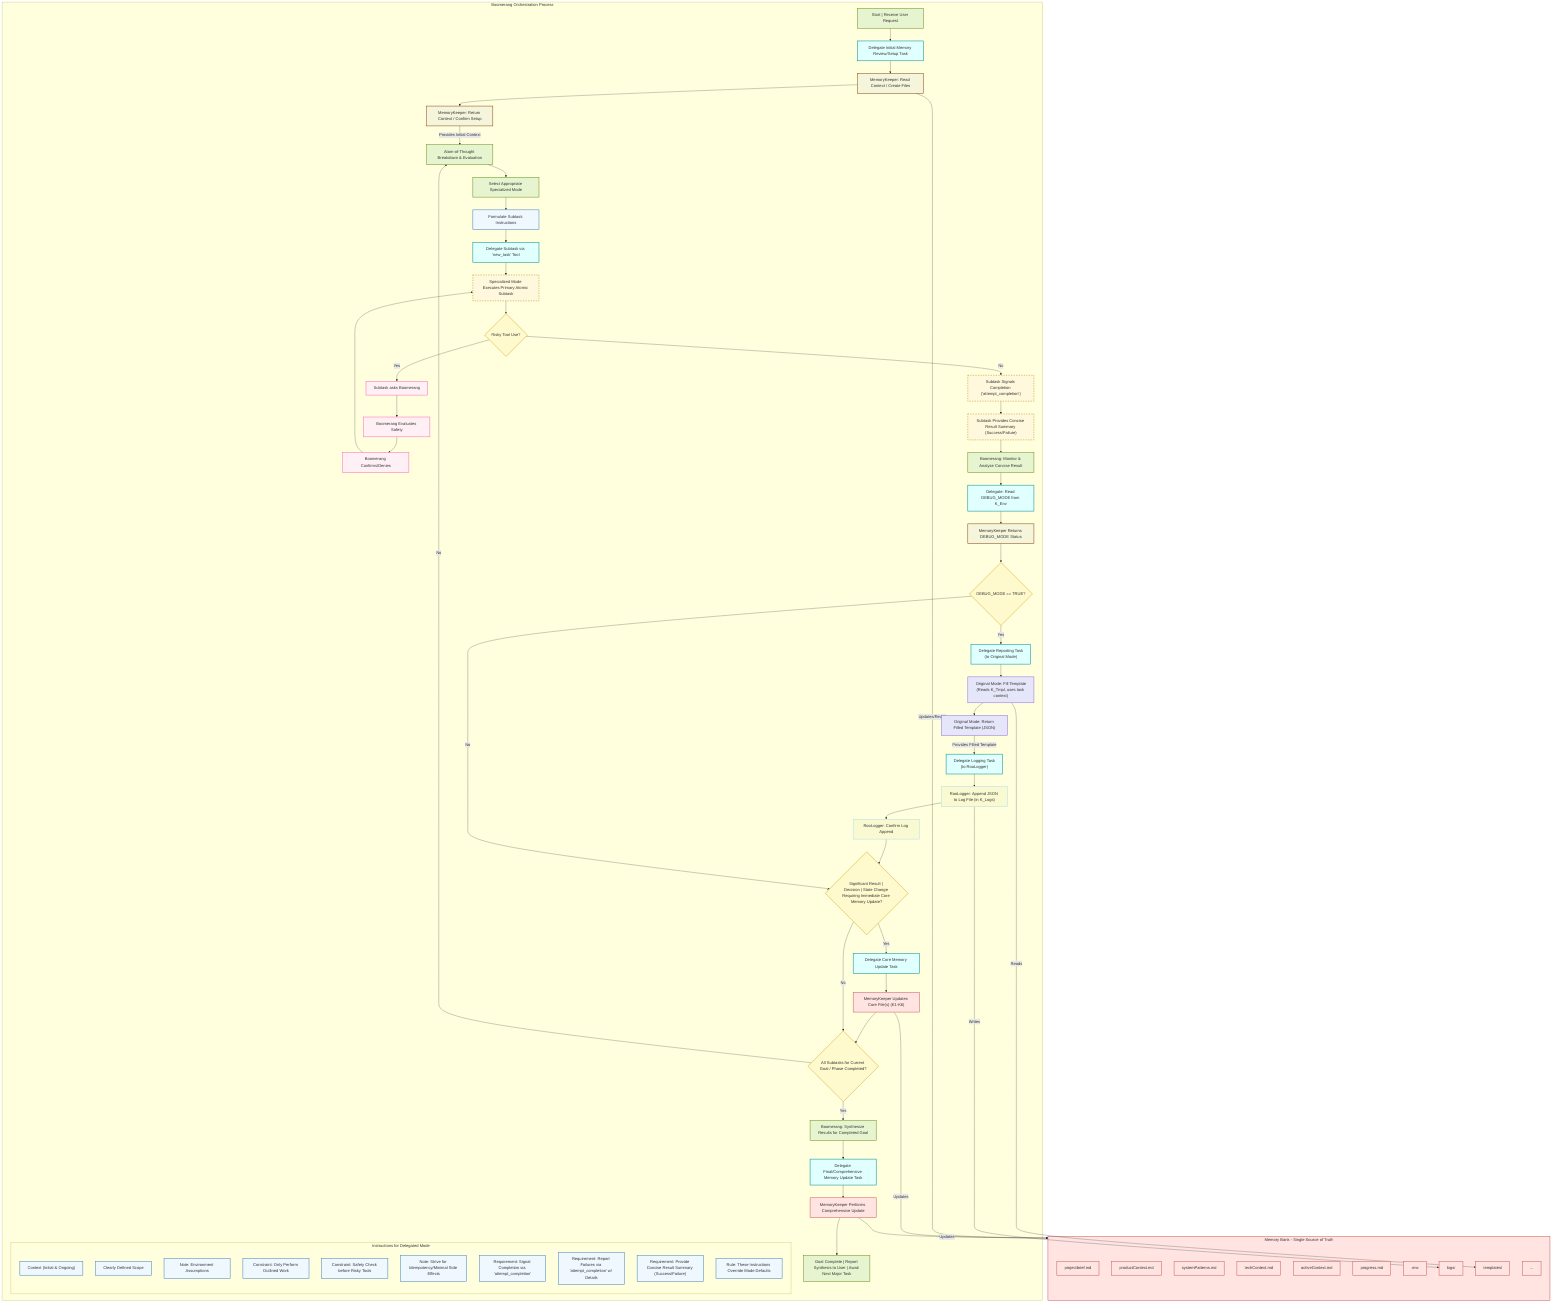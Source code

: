 flowchart TD
    subgraph ProjectMemoryBank [Memory Bank - Single Source of Truth]
        direction LR
        K1[projectbrief.md]
        K2[productContext.md]
        K3[systemPatterns.md]
        K4[techContext.md]
        K5[activeContext.md]
        K6[progress.md]
        K_Env[.env]
        K_Logs[logs/]
        K_Tmpl[templates/]
        K_Other[...]
    end

    subgraph BoomerangOrchestration [Boomerang Orchestration Process]
        direction TB
        A["Start | Receive User Request"] --> B_delegate[Delegate Initial Memory Review/Setup Task]
        B_delegate --> B_exec["MemoryKeeper: Read Context / Create Files"]
        B_exec --> B_res["MemoryKeeper: Return Context / Confirm Setup"]
        B_res -- Provides Initial Context --> C["Atom-of-Thought Breakdown & Evaluation"]

        C --> D[Select Appropriate Specialized Mode]
        D --> J[Formulate Subtask Instructions]

        subgraph SubtaskInstructionDetails [Instructions for Delegated Mode]
            direction TB
            J1["Context (Initial & Ongoing)"]
            J2[Clearly Defined Scope]
            J_EnvAware[Note: Environment Assumptions]
            J3[Constraint: Only Perform Outlined Work]
            J_Safety[Constraint: Safety Check before Risky Tools]
            J_Idem[Note: Strive for Idempotency/Minimal Side Effects]
            J4[Requirement: Signal Completion via 'attempt_completion']
            J4a[Requirement: Report Failures via 'attempt_completion' w/ Details]
            J5["Requirement: Provide Concise Result Summary (Success/Failure)"]
            J6[Rule: These Instructions Override Mode Defaults]
        end

        J --> D_delegate[Delegate Subtask via 'new_task' Tool]
        D_delegate --> S[Specialized Mode Executes Primary Atomic Subtask]

        %% --- Safety Check Loop ---
        S --> S_check{Risky Tool Use?}
        S_check -- Yes --> S_ask[Subtask asks Boomerang]
        S_ask --> E_q[Boomerang Evaluates Safety]
        E_q --> S_confirm[Boomerang Confirms/Denies]
        S_confirm --> S
        %% --- Safety Check Loop END ---

        S_check -- No --> S_comp["Subtask Signals Completion ('attempt_completion')"]

        S_comp --> S_res["Subtask Provides Concise Result Summary (Success/Failure)"]
        S_res --> E[Boomerang: Monitor & Analyze Concise Result]

        %% --- Conditional Logging START ---
        E --> E_checkEnv[Delegate: Read DEBUG_MODE from K_Env]
        E_checkEnv --> E_envRes[MemoryKeeper Returns DEBUG_MODE Status]
        E_envRes --> E_debugDecision{DEBUG_MODE == TRUE?}

        E_debugDecision -- Yes --> L_delegate_report["Delegate Reporting Task\n(to Original Mode)"]
        L_delegate_report --> L_report_exec["Original Mode: Fill Template\n(Reads K_Tmpl, uses task context)"]
        L_report_exec --> L_report_res["Original Mode: Return Filled Template (JSON)"]

        L_report_res -- Provides Filled Template --> L_delegate_log["Delegate Logging Task\n(to RooLogger)"]
        L_delegate_log --> L_exec["RooLogger: Append JSON to Log File (in K_Logs)"]
        L_exec --> L_res["RooLogger: Confirm Log Append"]
        L_res --> F 

        E_debugDecision -- No --> F
        %% --- Conditional Logging END ---


        F{"Significant Result | Decision | State Change Requiring Immediate Core Memory Update?"}
        F -- Yes --> I_delegate[Delegate Core Memory Update Task]
        I_delegate --> I_exec["MemoryKeeper Updates Core File(s) (K1-K6)"]
        I_exec --> G

        F -- No --> G


        G{All Subtasks for Current Goal / Phase Completed?}
        G -- No --> C
        G -- Yes --> H[Boomerang: Synthesize Results for Completed Goal]
        H --> I_final_delegate[Delegate Final/Comprehensive Memory Update Task]
        I_final_delegate --> I_final_exec[MemoryKeeper Performs Comprehensive Update]
        I_final_exec --> Z["Goal Complete | Report Synthesis to User | Await Next Major Task"]
    end

    %% --- Connections ---
    B_exec -- Updates/Reads --> ProjectMemoryBank
    L_report_exec -- Reads --> K_Tmpl
    L_exec -- Writes --> K_Logs
    I_exec -- Updates --> ProjectMemoryBank
    I_final_exec -- Updates --> ProjectMemoryBank


    %% --- Styling ---
    classDef process fill:#e6f5d0,stroke:#6b8e23,stroke-width:2px
    classDef decision fill:#fffacd,stroke:#daa520,stroke-width:2px
    classDef memory fill:#ffe4e1,stroke:#cd5c5c,stroke-width:2px
    classDef instruction fill:#f0f8ff,stroke:#4682b4,stroke-width:2px
    classDef subtask fill:#fff8dc,stroke:#b8860b,stroke-width:2px,stroke-dasharray:5 5
    classDef delegate fill:#e0ffff,stroke:#008b8b,stroke-width:2px
    classDef safety fill:#fff0f5,stroke:#ff69b4,stroke-width:2px
    classDef initial_mem fill:#f5f5dc,stroke:#8b4513,stroke-width:2px
    classDef logging fill:#fafad2,stroke:#b0e0e6,stroke-width:2px
    classDef report fill:#e6e6fa,stroke:#9370db,stroke-width:2px

    class A,C,D,E,H,Z process
    class F,G,S_check,E_debugDecision decision
    class ProjectMemoryBank,K1,K2,K3,K4,K5,K6,K_Env,K_Logs,K_Tmpl,K_Other,I_exec,I_final_exec memory
    class J,J1,J2,J3,J4,J4a,J5,J6,J_EnvAware,J_Safety,J_Idem instruction
    class S,S_comp,S_res subtask
    class D_delegate,I_delegate,I_final_delegate,B_delegate,L_delegate_report,L_delegate_log,E_checkEnv delegate
    class S_ask,E_q,S_confirm safety
    class B_exec,B_res initial_mem
    class L_report_exec,L_report_res report
    class L_exec,L_res logging
    class E_envRes initial_mem